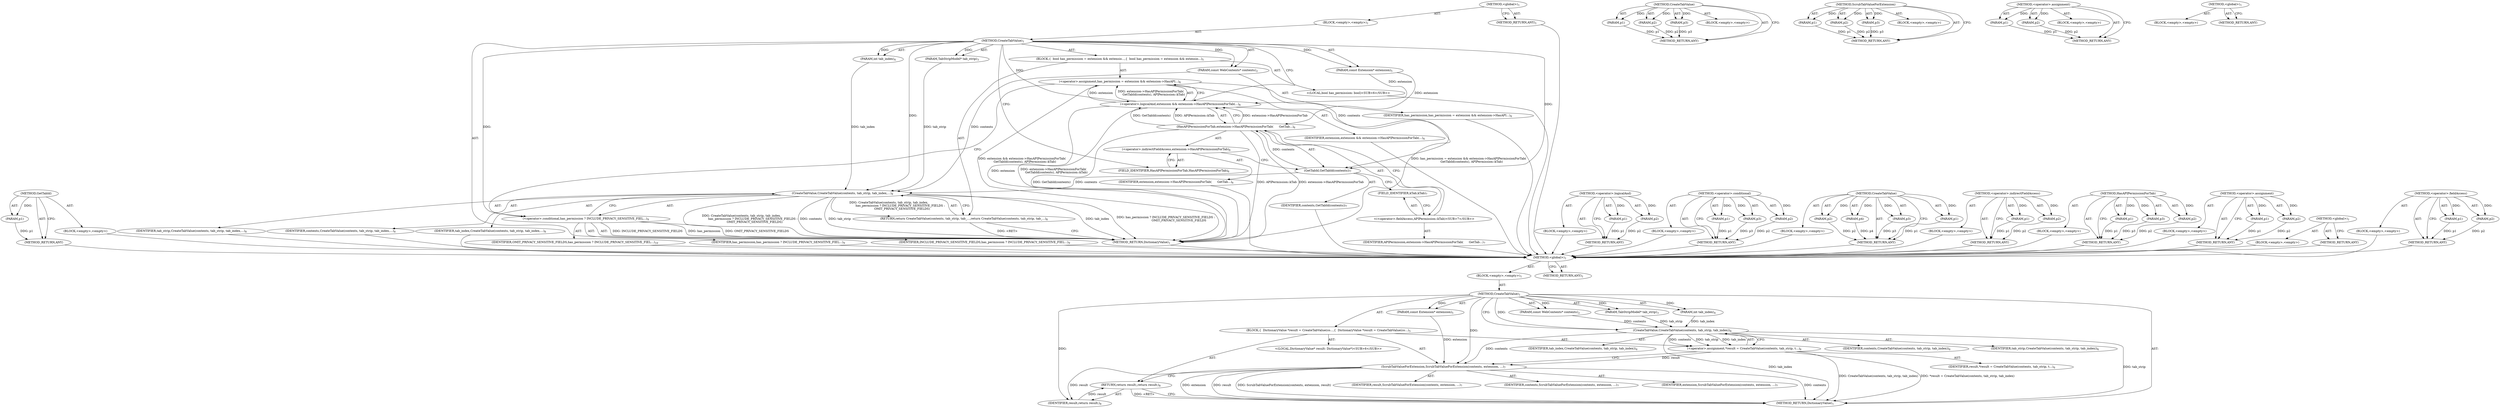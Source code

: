 digraph "&lt;global&gt;" {
vulnerable_85 [label=<(METHOD,GetTabId)>];
vulnerable_86 [label=<(PARAM,p1)>];
vulnerable_87 [label=<(BLOCK,&lt;empty&gt;,&lt;empty&gt;)>];
vulnerable_88 [label=<(METHOD_RETURN,ANY)>];
vulnerable_6 [label=<(METHOD,&lt;global&gt;)<SUB>1</SUB>>];
vulnerable_7 [label=<(BLOCK,&lt;empty&gt;,&lt;empty&gt;)<SUB>1</SUB>>];
vulnerable_8 [label=<(METHOD,CreateTabValue)<SUB>1</SUB>>];
vulnerable_9 [label=<(PARAM,const WebContents* contents)<SUB>2</SUB>>];
vulnerable_10 [label=<(PARAM,TabStripModel* tab_strip)<SUB>3</SUB>>];
vulnerable_11 [label=<(PARAM,int tab_index)<SUB>4</SUB>>];
vulnerable_12 [label=<(PARAM,const Extension* extension)<SUB>5</SUB>>];
vulnerable_13 [label=<(BLOCK,{
  bool has_permission = extension &amp;&amp; extensio...,{
  bool has_permission = extension &amp;&amp; extensio...)<SUB>5</SUB>>];
vulnerable_14 [label="<(LOCAL,bool has_permission: bool)<SUB>6</SUB>>"];
vulnerable_15 [label=<(&lt;operator&gt;.assignment,has_permission = extension &amp;&amp; extension-&gt;HasAPI...)<SUB>6</SUB>>];
vulnerable_16 [label=<(IDENTIFIER,has_permission,has_permission = extension &amp;&amp; extension-&gt;HasAPI...)<SUB>6</SUB>>];
vulnerable_17 [label=<(&lt;operator&gt;.logicalAnd,extension &amp;&amp; extension-&gt;HasAPIPermissionForTab(...)<SUB>6</SUB>>];
vulnerable_18 [label=<(IDENTIFIER,extension,extension &amp;&amp; extension-&gt;HasAPIPermissionForTab(...)<SUB>6</SUB>>];
vulnerable_19 [label=<(HasAPIPermissionForTab,extension-&gt;HasAPIPermissionForTab(
      GetTab...)<SUB>6</SUB>>];
vulnerable_20 [label=<(&lt;operator&gt;.indirectFieldAccess,extension-&gt;HasAPIPermissionForTab)<SUB>6</SUB>>];
vulnerable_21 [label=<(IDENTIFIER,extension,extension-&gt;HasAPIPermissionForTab(
      GetTab...)<SUB>6</SUB>>];
vulnerable_22 [label=<(FIELD_IDENTIFIER,HasAPIPermissionForTab,HasAPIPermissionForTab)<SUB>6</SUB>>];
vulnerable_23 [label=<(GetTabId,GetTabId(contents))<SUB>7</SUB>>];
vulnerable_24 [label=<(IDENTIFIER,contents,GetTabId(contents))<SUB>7</SUB>>];
vulnerable_25 [label="<(&lt;operator&gt;.fieldAccess,APIPermission::kTab)<SUB>7</SUB>>"];
vulnerable_26 [label=<(IDENTIFIER,APIPermission,extension-&gt;HasAPIPermissionForTab(
      GetTab...)<SUB>7</SUB>>];
vulnerable_27 [label=<(FIELD_IDENTIFIER,kTab,kTab)<SUB>7</SUB>>];
vulnerable_28 [label=<(RETURN,return CreateTabValue(contents, tab_strip, tab_...,return CreateTabValue(contents, tab_strip, tab_...)<SUB>8</SUB>>];
vulnerable_29 [label=<(CreateTabValue,CreateTabValue(contents, tab_strip, tab_index,
...)<SUB>8</SUB>>];
vulnerable_30 [label=<(IDENTIFIER,contents,CreateTabValue(contents, tab_strip, tab_index,
...)<SUB>8</SUB>>];
vulnerable_31 [label=<(IDENTIFIER,tab_strip,CreateTabValue(contents, tab_strip, tab_index,
...)<SUB>8</SUB>>];
vulnerable_32 [label=<(IDENTIFIER,tab_index,CreateTabValue(contents, tab_strip, tab_index,
...)<SUB>8</SUB>>];
vulnerable_33 [label=<(&lt;operator&gt;.conditional,has_permission ? INCLUDE_PRIVACY_SENSITIVE_FIEL...)<SUB>9</SUB>>];
vulnerable_34 [label=<(IDENTIFIER,has_permission,has_permission ? INCLUDE_PRIVACY_SENSITIVE_FIEL...)<SUB>9</SUB>>];
vulnerable_35 [label=<(IDENTIFIER,INCLUDE_PRIVACY_SENSITIVE_FIELDS,has_permission ? INCLUDE_PRIVACY_SENSITIVE_FIEL...)<SUB>9</SUB>>];
vulnerable_36 [label=<(IDENTIFIER,OMIT_PRIVACY_SENSITIVE_FIELDS,has_permission ? INCLUDE_PRIVACY_SENSITIVE_FIEL...)<SUB>10</SUB>>];
vulnerable_37 [label=<(METHOD_RETURN,DictionaryValue)<SUB>1</SUB>>];
vulnerable_39 [label=<(METHOD_RETURN,ANY)<SUB>1</SUB>>];
vulnerable_69 [label=<(METHOD,&lt;operator&gt;.logicalAnd)>];
vulnerable_70 [label=<(PARAM,p1)>];
vulnerable_71 [label=<(PARAM,p2)>];
vulnerable_72 [label=<(BLOCK,&lt;empty&gt;,&lt;empty&gt;)>];
vulnerable_73 [label=<(METHOD_RETURN,ANY)>];
vulnerable_101 [label=<(METHOD,&lt;operator&gt;.conditional)>];
vulnerable_102 [label=<(PARAM,p1)>];
vulnerable_103 [label=<(PARAM,p2)>];
vulnerable_104 [label=<(PARAM,p3)>];
vulnerable_105 [label=<(BLOCK,&lt;empty&gt;,&lt;empty&gt;)>];
vulnerable_106 [label=<(METHOD_RETURN,ANY)>];
vulnerable_94 [label=<(METHOD,CreateTabValue)>];
vulnerable_95 [label=<(PARAM,p1)>];
vulnerable_96 [label=<(PARAM,p2)>];
vulnerable_97 [label=<(PARAM,p3)>];
vulnerable_98 [label=<(PARAM,p4)>];
vulnerable_99 [label=<(BLOCK,&lt;empty&gt;,&lt;empty&gt;)>];
vulnerable_100 [label=<(METHOD_RETURN,ANY)>];
vulnerable_80 [label=<(METHOD,&lt;operator&gt;.indirectFieldAccess)>];
vulnerable_81 [label=<(PARAM,p1)>];
vulnerable_82 [label=<(PARAM,p2)>];
vulnerable_83 [label=<(BLOCK,&lt;empty&gt;,&lt;empty&gt;)>];
vulnerable_84 [label=<(METHOD_RETURN,ANY)>];
vulnerable_74 [label=<(METHOD,HasAPIPermissionForTab)>];
vulnerable_75 [label=<(PARAM,p1)>];
vulnerable_76 [label=<(PARAM,p2)>];
vulnerable_77 [label=<(PARAM,p3)>];
vulnerable_78 [label=<(BLOCK,&lt;empty&gt;,&lt;empty&gt;)>];
vulnerable_79 [label=<(METHOD_RETURN,ANY)>];
vulnerable_64 [label=<(METHOD,&lt;operator&gt;.assignment)>];
vulnerable_65 [label=<(PARAM,p1)>];
vulnerable_66 [label=<(PARAM,p2)>];
vulnerable_67 [label=<(BLOCK,&lt;empty&gt;,&lt;empty&gt;)>];
vulnerable_68 [label=<(METHOD_RETURN,ANY)>];
vulnerable_58 [label=<(METHOD,&lt;global&gt;)<SUB>1</SUB>>];
vulnerable_59 [label=<(BLOCK,&lt;empty&gt;,&lt;empty&gt;)>];
vulnerable_60 [label=<(METHOD_RETURN,ANY)>];
vulnerable_89 [label=<(METHOD,&lt;operator&gt;.fieldAccess)>];
vulnerable_90 [label=<(PARAM,p1)>];
vulnerable_91 [label=<(PARAM,p2)>];
vulnerable_92 [label=<(BLOCK,&lt;empty&gt;,&lt;empty&gt;)>];
vulnerable_93 [label=<(METHOD_RETURN,ANY)>];
fixed_6 [label=<(METHOD,&lt;global&gt;)<SUB>1</SUB>>];
fixed_7 [label=<(BLOCK,&lt;empty&gt;,&lt;empty&gt;)<SUB>1</SUB>>];
fixed_8 [label=<(METHOD,CreateTabValue)<SUB>1</SUB>>];
fixed_9 [label=<(PARAM,const WebContents* contents)<SUB>2</SUB>>];
fixed_10 [label=<(PARAM,TabStripModel* tab_strip)<SUB>3</SUB>>];
fixed_11 [label=<(PARAM,int tab_index)<SUB>4</SUB>>];
fixed_12 [label=<(PARAM,const Extension* extension)<SUB>5</SUB>>];
fixed_13 [label=<(BLOCK,{
  DictionaryValue *result = CreateTabValue(co...,{
  DictionaryValue *result = CreateTabValue(co...)<SUB>5</SUB>>];
fixed_14 [label="<(LOCAL,DictionaryValue* result: DictionaryValue*)<SUB>6</SUB>>"];
fixed_15 [label=<(&lt;operator&gt;.assignment,*result = CreateTabValue(contents, tab_strip, t...)<SUB>6</SUB>>];
fixed_16 [label=<(IDENTIFIER,result,*result = CreateTabValue(contents, tab_strip, t...)<SUB>6</SUB>>];
fixed_17 [label=<(CreateTabValue,CreateTabValue(contents, tab_strip, tab_index))<SUB>6</SUB>>];
fixed_18 [label=<(IDENTIFIER,contents,CreateTabValue(contents, tab_strip, tab_index))<SUB>6</SUB>>];
fixed_19 [label=<(IDENTIFIER,tab_strip,CreateTabValue(contents, tab_strip, tab_index))<SUB>6</SUB>>];
fixed_20 [label=<(IDENTIFIER,tab_index,CreateTabValue(contents, tab_strip, tab_index))<SUB>6</SUB>>];
fixed_21 [label=<(ScrubTabValueForExtension,ScrubTabValueForExtension(contents, extension, ...)<SUB>7</SUB>>];
fixed_22 [label=<(IDENTIFIER,contents,ScrubTabValueForExtension(contents, extension, ...)<SUB>7</SUB>>];
fixed_23 [label=<(IDENTIFIER,extension,ScrubTabValueForExtension(contents, extension, ...)<SUB>7</SUB>>];
fixed_24 [label=<(IDENTIFIER,result,ScrubTabValueForExtension(contents, extension, ...)<SUB>7</SUB>>];
fixed_25 [label=<(RETURN,return result;,return result;)<SUB>8</SUB>>];
fixed_26 [label=<(IDENTIFIER,result,return result;)<SUB>8</SUB>>];
fixed_27 [label=<(METHOD_RETURN,DictionaryValue)<SUB>1</SUB>>];
fixed_29 [label=<(METHOD_RETURN,ANY)<SUB>1</SUB>>];
fixed_59 [label=<(METHOD,CreateTabValue)>];
fixed_60 [label=<(PARAM,p1)>];
fixed_61 [label=<(PARAM,p2)>];
fixed_62 [label=<(PARAM,p3)>];
fixed_63 [label=<(BLOCK,&lt;empty&gt;,&lt;empty&gt;)>];
fixed_64 [label=<(METHOD_RETURN,ANY)>];
fixed_65 [label=<(METHOD,ScrubTabValueForExtension)>];
fixed_66 [label=<(PARAM,p1)>];
fixed_67 [label=<(PARAM,p2)>];
fixed_68 [label=<(PARAM,p3)>];
fixed_69 [label=<(BLOCK,&lt;empty&gt;,&lt;empty&gt;)>];
fixed_70 [label=<(METHOD_RETURN,ANY)>];
fixed_54 [label=<(METHOD,&lt;operator&gt;.assignment)>];
fixed_55 [label=<(PARAM,p1)>];
fixed_56 [label=<(PARAM,p2)>];
fixed_57 [label=<(BLOCK,&lt;empty&gt;,&lt;empty&gt;)>];
fixed_58 [label=<(METHOD_RETURN,ANY)>];
fixed_48 [label=<(METHOD,&lt;global&gt;)<SUB>1</SUB>>];
fixed_49 [label=<(BLOCK,&lt;empty&gt;,&lt;empty&gt;)>];
fixed_50 [label=<(METHOD_RETURN,ANY)>];
vulnerable_85 -> vulnerable_86  [key=0, label="AST: "];
vulnerable_85 -> vulnerable_86  [key=1, label="DDG: "];
vulnerable_85 -> vulnerable_87  [key=0, label="AST: "];
vulnerable_85 -> vulnerable_88  [key=0, label="AST: "];
vulnerable_85 -> vulnerable_88  [key=1, label="CFG: "];
vulnerable_86 -> vulnerable_88  [key=0, label="DDG: p1"];
vulnerable_87 -> fixed_6  [key=0];
vulnerable_88 -> fixed_6  [key=0];
vulnerable_6 -> vulnerable_7  [key=0, label="AST: "];
vulnerable_6 -> vulnerable_39  [key=0, label="AST: "];
vulnerable_6 -> vulnerable_39  [key=1, label="CFG: "];
vulnerable_7 -> vulnerable_8  [key=0, label="AST: "];
vulnerable_8 -> vulnerable_9  [key=0, label="AST: "];
vulnerable_8 -> vulnerable_9  [key=1, label="DDG: "];
vulnerable_8 -> vulnerable_10  [key=0, label="AST: "];
vulnerable_8 -> vulnerable_10  [key=1, label="DDG: "];
vulnerable_8 -> vulnerable_11  [key=0, label="AST: "];
vulnerable_8 -> vulnerable_11  [key=1, label="DDG: "];
vulnerable_8 -> vulnerable_12  [key=0, label="AST: "];
vulnerable_8 -> vulnerable_12  [key=1, label="DDG: "];
vulnerable_8 -> vulnerable_13  [key=0, label="AST: "];
vulnerable_8 -> vulnerable_37  [key=0, label="AST: "];
vulnerable_8 -> vulnerable_17  [key=0, label="CFG: "];
vulnerable_8 -> vulnerable_17  [key=1, label="DDG: "];
vulnerable_8 -> vulnerable_22  [key=0, label="CFG: "];
vulnerable_8 -> vulnerable_29  [key=0, label="DDG: "];
vulnerable_8 -> vulnerable_33  [key=0, label="DDG: "];
vulnerable_8 -> vulnerable_23  [key=0, label="DDG: "];
vulnerable_9 -> vulnerable_29  [key=0, label="DDG: contents"];
vulnerable_9 -> vulnerable_23  [key=0, label="DDG: contents"];
vulnerable_10 -> vulnerable_29  [key=0, label="DDG: tab_strip"];
vulnerable_11 -> vulnerable_29  [key=0, label="DDG: tab_index"];
vulnerable_12 -> vulnerable_17  [key=0, label="DDG: extension"];
vulnerable_12 -> vulnerable_19  [key=0, label="DDG: extension"];
vulnerable_13 -> vulnerable_14  [key=0, label="AST: "];
vulnerable_13 -> vulnerable_15  [key=0, label="AST: "];
vulnerable_13 -> vulnerable_28  [key=0, label="AST: "];
vulnerable_14 -> fixed_6  [key=0];
vulnerable_15 -> vulnerable_16  [key=0, label="AST: "];
vulnerable_15 -> vulnerable_17  [key=0, label="AST: "];
vulnerable_15 -> vulnerable_33  [key=0, label="CFG: "];
vulnerable_15 -> vulnerable_37  [key=0, label="DDG: extension &amp;&amp; extension-&gt;HasAPIPermissionForTab(
      GetTabId(contents), APIPermission::kTab)"];
vulnerable_15 -> vulnerable_37  [key=1, label="DDG: has_permission = extension &amp;&amp; extension-&gt;HasAPIPermissionForTab(
      GetTabId(contents), APIPermission::kTab)"];
vulnerable_16 -> fixed_6  [key=0];
vulnerable_17 -> vulnerable_18  [key=0, label="AST: "];
vulnerable_17 -> vulnerable_19  [key=0, label="AST: "];
vulnerable_17 -> vulnerable_15  [key=0, label="CFG: "];
vulnerable_17 -> vulnerable_15  [key=1, label="DDG: extension"];
vulnerable_17 -> vulnerable_15  [key=2, label="DDG: extension-&gt;HasAPIPermissionForTab(
      GetTabId(contents), APIPermission::kTab)"];
vulnerable_17 -> vulnerable_37  [key=0, label="DDG: extension"];
vulnerable_17 -> vulnerable_37  [key=1, label="DDG: extension-&gt;HasAPIPermissionForTab(
      GetTabId(contents), APIPermission::kTab)"];
vulnerable_18 -> fixed_6  [key=0];
vulnerable_19 -> vulnerable_20  [key=0, label="AST: "];
vulnerable_19 -> vulnerable_23  [key=0, label="AST: "];
vulnerable_19 -> vulnerable_25  [key=0, label="AST: "];
vulnerable_19 -> vulnerable_17  [key=0, label="CFG: "];
vulnerable_19 -> vulnerable_17  [key=1, label="DDG: extension-&gt;HasAPIPermissionForTab"];
vulnerable_19 -> vulnerable_17  [key=2, label="DDG: GetTabId(contents)"];
vulnerable_19 -> vulnerable_17  [key=3, label="DDG: APIPermission::kTab"];
vulnerable_19 -> vulnerable_37  [key=0, label="DDG: extension-&gt;HasAPIPermissionForTab"];
vulnerable_19 -> vulnerable_37  [key=1, label="DDG: GetTabId(contents)"];
vulnerable_19 -> vulnerable_37  [key=2, label="DDG: APIPermission::kTab"];
vulnerable_20 -> vulnerable_21  [key=0, label="AST: "];
vulnerable_20 -> vulnerable_22  [key=0, label="AST: "];
vulnerable_20 -> vulnerable_23  [key=0, label="CFG: "];
vulnerable_21 -> fixed_6  [key=0];
vulnerable_22 -> vulnerable_20  [key=0, label="CFG: "];
vulnerable_23 -> vulnerable_24  [key=0, label="AST: "];
vulnerable_23 -> vulnerable_27  [key=0, label="CFG: "];
vulnerable_23 -> vulnerable_29  [key=0, label="DDG: contents"];
vulnerable_23 -> vulnerable_19  [key=0, label="DDG: contents"];
vulnerable_24 -> fixed_6  [key=0];
vulnerable_25 -> vulnerable_26  [key=0, label="AST: "];
vulnerable_25 -> vulnerable_27  [key=0, label="AST: "];
vulnerable_25 -> vulnerable_19  [key=0, label="CFG: "];
vulnerable_26 -> fixed_6  [key=0];
vulnerable_27 -> vulnerable_25  [key=0, label="CFG: "];
vulnerable_28 -> vulnerable_29  [key=0, label="AST: "];
vulnerable_28 -> vulnerable_37  [key=0, label="CFG: "];
vulnerable_28 -> vulnerable_37  [key=1, label="DDG: &lt;RET&gt;"];
vulnerable_29 -> vulnerable_30  [key=0, label="AST: "];
vulnerable_29 -> vulnerable_31  [key=0, label="AST: "];
vulnerable_29 -> vulnerable_32  [key=0, label="AST: "];
vulnerable_29 -> vulnerable_33  [key=0, label="AST: "];
vulnerable_29 -> vulnerable_28  [key=0, label="CFG: "];
vulnerable_29 -> vulnerable_28  [key=1, label="DDG: CreateTabValue(contents, tab_strip, tab_index,
                        has_permission ? INCLUDE_PRIVACY_SENSITIVE_FIELDS :
                            OMIT_PRIVACY_SENSITIVE_FIELDS)"];
vulnerable_29 -> vulnerable_37  [key=0, label="DDG: contents"];
vulnerable_29 -> vulnerable_37  [key=1, label="DDG: tab_strip"];
vulnerable_29 -> vulnerable_37  [key=2, label="DDG: tab_index"];
vulnerable_29 -> vulnerable_37  [key=3, label="DDG: has_permission ? INCLUDE_PRIVACY_SENSITIVE_FIELDS :
                            OMIT_PRIVACY_SENSITIVE_FIELDS"];
vulnerable_29 -> vulnerable_37  [key=4, label="DDG: CreateTabValue(contents, tab_strip, tab_index,
                        has_permission ? INCLUDE_PRIVACY_SENSITIVE_FIELDS :
                            OMIT_PRIVACY_SENSITIVE_FIELDS)"];
vulnerable_30 -> fixed_6  [key=0];
vulnerable_31 -> fixed_6  [key=0];
vulnerable_32 -> fixed_6  [key=0];
vulnerable_33 -> vulnerable_34  [key=0, label="AST: "];
vulnerable_33 -> vulnerable_35  [key=0, label="AST: "];
vulnerable_33 -> vulnerable_36  [key=0, label="AST: "];
vulnerable_33 -> vulnerable_29  [key=0, label="CFG: "];
vulnerable_33 -> vulnerable_37  [key=0, label="DDG: has_permission"];
vulnerable_33 -> vulnerable_37  [key=1, label="DDG: OMIT_PRIVACY_SENSITIVE_FIELDS"];
vulnerable_33 -> vulnerable_37  [key=2, label="DDG: INCLUDE_PRIVACY_SENSITIVE_FIELDS"];
vulnerable_34 -> fixed_6  [key=0];
vulnerable_35 -> fixed_6  [key=0];
vulnerable_36 -> fixed_6  [key=0];
vulnerable_37 -> fixed_6  [key=0];
vulnerable_39 -> fixed_6  [key=0];
vulnerable_69 -> vulnerable_70  [key=0, label="AST: "];
vulnerable_69 -> vulnerable_70  [key=1, label="DDG: "];
vulnerable_69 -> vulnerable_72  [key=0, label="AST: "];
vulnerable_69 -> vulnerable_71  [key=0, label="AST: "];
vulnerable_69 -> vulnerable_71  [key=1, label="DDG: "];
vulnerable_69 -> vulnerable_73  [key=0, label="AST: "];
vulnerable_69 -> vulnerable_73  [key=1, label="CFG: "];
vulnerable_70 -> vulnerable_73  [key=0, label="DDG: p1"];
vulnerable_71 -> vulnerable_73  [key=0, label="DDG: p2"];
vulnerable_72 -> fixed_6  [key=0];
vulnerable_73 -> fixed_6  [key=0];
vulnerable_101 -> vulnerable_102  [key=0, label="AST: "];
vulnerable_101 -> vulnerable_102  [key=1, label="DDG: "];
vulnerable_101 -> vulnerable_105  [key=0, label="AST: "];
vulnerable_101 -> vulnerable_103  [key=0, label="AST: "];
vulnerable_101 -> vulnerable_103  [key=1, label="DDG: "];
vulnerable_101 -> vulnerable_106  [key=0, label="AST: "];
vulnerable_101 -> vulnerable_106  [key=1, label="CFG: "];
vulnerable_101 -> vulnerable_104  [key=0, label="AST: "];
vulnerable_101 -> vulnerable_104  [key=1, label="DDG: "];
vulnerable_102 -> vulnerable_106  [key=0, label="DDG: p1"];
vulnerable_103 -> vulnerable_106  [key=0, label="DDG: p2"];
vulnerable_104 -> vulnerable_106  [key=0, label="DDG: p3"];
vulnerable_105 -> fixed_6  [key=0];
vulnerable_106 -> fixed_6  [key=0];
vulnerable_94 -> vulnerable_95  [key=0, label="AST: "];
vulnerable_94 -> vulnerable_95  [key=1, label="DDG: "];
vulnerable_94 -> vulnerable_99  [key=0, label="AST: "];
vulnerable_94 -> vulnerable_96  [key=0, label="AST: "];
vulnerable_94 -> vulnerable_96  [key=1, label="DDG: "];
vulnerable_94 -> vulnerable_100  [key=0, label="AST: "];
vulnerable_94 -> vulnerable_100  [key=1, label="CFG: "];
vulnerable_94 -> vulnerable_97  [key=0, label="AST: "];
vulnerable_94 -> vulnerable_97  [key=1, label="DDG: "];
vulnerable_94 -> vulnerable_98  [key=0, label="AST: "];
vulnerable_94 -> vulnerable_98  [key=1, label="DDG: "];
vulnerable_95 -> vulnerable_100  [key=0, label="DDG: p1"];
vulnerable_96 -> vulnerable_100  [key=0, label="DDG: p2"];
vulnerable_97 -> vulnerable_100  [key=0, label="DDG: p3"];
vulnerable_98 -> vulnerable_100  [key=0, label="DDG: p4"];
vulnerable_99 -> fixed_6  [key=0];
vulnerable_100 -> fixed_6  [key=0];
vulnerable_80 -> vulnerable_81  [key=0, label="AST: "];
vulnerable_80 -> vulnerable_81  [key=1, label="DDG: "];
vulnerable_80 -> vulnerable_83  [key=0, label="AST: "];
vulnerable_80 -> vulnerable_82  [key=0, label="AST: "];
vulnerable_80 -> vulnerable_82  [key=1, label="DDG: "];
vulnerable_80 -> vulnerable_84  [key=0, label="AST: "];
vulnerable_80 -> vulnerable_84  [key=1, label="CFG: "];
vulnerable_81 -> vulnerable_84  [key=0, label="DDG: p1"];
vulnerable_82 -> vulnerable_84  [key=0, label="DDG: p2"];
vulnerable_83 -> fixed_6  [key=0];
vulnerable_84 -> fixed_6  [key=0];
vulnerable_74 -> vulnerable_75  [key=0, label="AST: "];
vulnerable_74 -> vulnerable_75  [key=1, label="DDG: "];
vulnerable_74 -> vulnerable_78  [key=0, label="AST: "];
vulnerable_74 -> vulnerable_76  [key=0, label="AST: "];
vulnerable_74 -> vulnerable_76  [key=1, label="DDG: "];
vulnerable_74 -> vulnerable_79  [key=0, label="AST: "];
vulnerable_74 -> vulnerable_79  [key=1, label="CFG: "];
vulnerable_74 -> vulnerable_77  [key=0, label="AST: "];
vulnerable_74 -> vulnerable_77  [key=1, label="DDG: "];
vulnerable_75 -> vulnerable_79  [key=0, label="DDG: p1"];
vulnerable_76 -> vulnerable_79  [key=0, label="DDG: p2"];
vulnerable_77 -> vulnerable_79  [key=0, label="DDG: p3"];
vulnerable_78 -> fixed_6  [key=0];
vulnerable_79 -> fixed_6  [key=0];
vulnerable_64 -> vulnerable_65  [key=0, label="AST: "];
vulnerable_64 -> vulnerable_65  [key=1, label="DDG: "];
vulnerable_64 -> vulnerable_67  [key=0, label="AST: "];
vulnerable_64 -> vulnerable_66  [key=0, label="AST: "];
vulnerable_64 -> vulnerable_66  [key=1, label="DDG: "];
vulnerable_64 -> vulnerable_68  [key=0, label="AST: "];
vulnerable_64 -> vulnerable_68  [key=1, label="CFG: "];
vulnerable_65 -> vulnerable_68  [key=0, label="DDG: p1"];
vulnerable_66 -> vulnerable_68  [key=0, label="DDG: p2"];
vulnerable_67 -> fixed_6  [key=0];
vulnerable_68 -> fixed_6  [key=0];
vulnerable_58 -> vulnerable_59  [key=0, label="AST: "];
vulnerable_58 -> vulnerable_60  [key=0, label="AST: "];
vulnerable_58 -> vulnerable_60  [key=1, label="CFG: "];
vulnerable_59 -> fixed_6  [key=0];
vulnerable_60 -> fixed_6  [key=0];
vulnerable_89 -> vulnerable_90  [key=0, label="AST: "];
vulnerable_89 -> vulnerable_90  [key=1, label="DDG: "];
vulnerable_89 -> vulnerable_92  [key=0, label="AST: "];
vulnerable_89 -> vulnerable_91  [key=0, label="AST: "];
vulnerable_89 -> vulnerable_91  [key=1, label="DDG: "];
vulnerable_89 -> vulnerable_93  [key=0, label="AST: "];
vulnerable_89 -> vulnerable_93  [key=1, label="CFG: "];
vulnerable_90 -> vulnerable_93  [key=0, label="DDG: p1"];
vulnerable_91 -> vulnerable_93  [key=0, label="DDG: p2"];
vulnerable_92 -> fixed_6  [key=0];
vulnerable_93 -> fixed_6  [key=0];
fixed_6 -> fixed_7  [key=0, label="AST: "];
fixed_6 -> fixed_29  [key=0, label="AST: "];
fixed_6 -> fixed_29  [key=1, label="CFG: "];
fixed_7 -> fixed_8  [key=0, label="AST: "];
fixed_8 -> fixed_9  [key=0, label="AST: "];
fixed_8 -> fixed_9  [key=1, label="DDG: "];
fixed_8 -> fixed_10  [key=0, label="AST: "];
fixed_8 -> fixed_10  [key=1, label="DDG: "];
fixed_8 -> fixed_11  [key=0, label="AST: "];
fixed_8 -> fixed_11  [key=1, label="DDG: "];
fixed_8 -> fixed_12  [key=0, label="AST: "];
fixed_8 -> fixed_12  [key=1, label="DDG: "];
fixed_8 -> fixed_13  [key=0, label="AST: "];
fixed_8 -> fixed_27  [key=0, label="AST: "];
fixed_8 -> fixed_17  [key=0, label="CFG: "];
fixed_8 -> fixed_17  [key=1, label="DDG: "];
fixed_8 -> fixed_21  [key=0, label="DDG: "];
fixed_8 -> fixed_26  [key=0, label="DDG: "];
fixed_9 -> fixed_17  [key=0, label="DDG: contents"];
fixed_10 -> fixed_17  [key=0, label="DDG: tab_strip"];
fixed_11 -> fixed_17  [key=0, label="DDG: tab_index"];
fixed_12 -> fixed_21  [key=0, label="DDG: extension"];
fixed_13 -> fixed_14  [key=0, label="AST: "];
fixed_13 -> fixed_15  [key=0, label="AST: "];
fixed_13 -> fixed_21  [key=0, label="AST: "];
fixed_13 -> fixed_25  [key=0, label="AST: "];
fixed_15 -> fixed_16  [key=0, label="AST: "];
fixed_15 -> fixed_17  [key=0, label="AST: "];
fixed_15 -> fixed_21  [key=0, label="CFG: "];
fixed_15 -> fixed_21  [key=1, label="DDG: result"];
fixed_15 -> fixed_27  [key=0, label="DDG: CreateTabValue(contents, tab_strip, tab_index)"];
fixed_15 -> fixed_27  [key=1, label="DDG: *result = CreateTabValue(contents, tab_strip, tab_index)"];
fixed_17 -> fixed_18  [key=0, label="AST: "];
fixed_17 -> fixed_19  [key=0, label="AST: "];
fixed_17 -> fixed_20  [key=0, label="AST: "];
fixed_17 -> fixed_15  [key=0, label="CFG: "];
fixed_17 -> fixed_15  [key=1, label="DDG: contents"];
fixed_17 -> fixed_15  [key=2, label="DDG: tab_strip"];
fixed_17 -> fixed_15  [key=3, label="DDG: tab_index"];
fixed_17 -> fixed_27  [key=0, label="DDG: tab_strip"];
fixed_17 -> fixed_27  [key=1, label="DDG: tab_index"];
fixed_17 -> fixed_21  [key=0, label="DDG: contents"];
fixed_21 -> fixed_22  [key=0, label="AST: "];
fixed_21 -> fixed_23  [key=0, label="AST: "];
fixed_21 -> fixed_24  [key=0, label="AST: "];
fixed_21 -> fixed_25  [key=0, label="CFG: "];
fixed_21 -> fixed_27  [key=0, label="DDG: contents"];
fixed_21 -> fixed_27  [key=1, label="DDG: extension"];
fixed_21 -> fixed_27  [key=2, label="DDG: result"];
fixed_21 -> fixed_27  [key=3, label="DDG: ScrubTabValueForExtension(contents, extension, result)"];
fixed_21 -> fixed_26  [key=0, label="DDG: result"];
fixed_25 -> fixed_26  [key=0, label="AST: "];
fixed_25 -> fixed_27  [key=0, label="CFG: "];
fixed_25 -> fixed_27  [key=1, label="DDG: &lt;RET&gt;"];
fixed_26 -> fixed_25  [key=0, label="DDG: result"];
fixed_59 -> fixed_60  [key=0, label="AST: "];
fixed_59 -> fixed_60  [key=1, label="DDG: "];
fixed_59 -> fixed_63  [key=0, label="AST: "];
fixed_59 -> fixed_61  [key=0, label="AST: "];
fixed_59 -> fixed_61  [key=1, label="DDG: "];
fixed_59 -> fixed_64  [key=0, label="AST: "];
fixed_59 -> fixed_64  [key=1, label="CFG: "];
fixed_59 -> fixed_62  [key=0, label="AST: "];
fixed_59 -> fixed_62  [key=1, label="DDG: "];
fixed_60 -> fixed_64  [key=0, label="DDG: p1"];
fixed_61 -> fixed_64  [key=0, label="DDG: p2"];
fixed_62 -> fixed_64  [key=0, label="DDG: p3"];
fixed_65 -> fixed_66  [key=0, label="AST: "];
fixed_65 -> fixed_66  [key=1, label="DDG: "];
fixed_65 -> fixed_69  [key=0, label="AST: "];
fixed_65 -> fixed_67  [key=0, label="AST: "];
fixed_65 -> fixed_67  [key=1, label="DDG: "];
fixed_65 -> fixed_70  [key=0, label="AST: "];
fixed_65 -> fixed_70  [key=1, label="CFG: "];
fixed_65 -> fixed_68  [key=0, label="AST: "];
fixed_65 -> fixed_68  [key=1, label="DDG: "];
fixed_66 -> fixed_70  [key=0, label="DDG: p1"];
fixed_67 -> fixed_70  [key=0, label="DDG: p2"];
fixed_68 -> fixed_70  [key=0, label="DDG: p3"];
fixed_54 -> fixed_55  [key=0, label="AST: "];
fixed_54 -> fixed_55  [key=1, label="DDG: "];
fixed_54 -> fixed_57  [key=0, label="AST: "];
fixed_54 -> fixed_56  [key=0, label="AST: "];
fixed_54 -> fixed_56  [key=1, label="DDG: "];
fixed_54 -> fixed_58  [key=0, label="AST: "];
fixed_54 -> fixed_58  [key=1, label="CFG: "];
fixed_55 -> fixed_58  [key=0, label="DDG: p1"];
fixed_56 -> fixed_58  [key=0, label="DDG: p2"];
fixed_48 -> fixed_49  [key=0, label="AST: "];
fixed_48 -> fixed_50  [key=0, label="AST: "];
fixed_48 -> fixed_50  [key=1, label="CFG: "];
}
